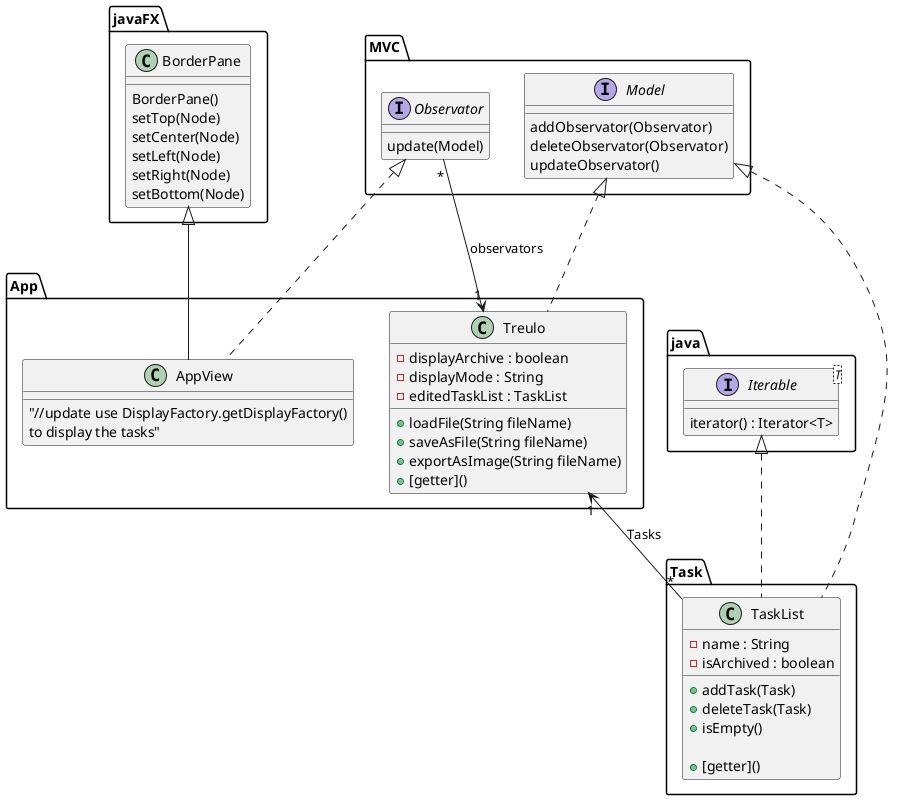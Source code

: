 @startuml

package javaFX {
  class BorderPane {
    BorderPane()
    setTop(Node)
    setCenter(Node)
    setLeft(Node)
    setRight(Node)
    setBottom(Node)
  }
}

package java {
  interface Iterable<T> {
    iterator() : Iterator<T>
  }
}

package MVC {
  interface Model {
    addObservator(Observator)
    deleteObservator(Observator)
    updateObservator()
  }

  interface Observator {
    update(Model)
  }
}

package Task {

  class TaskList implements java.Iterable, MVC.Model {
    -name : String
    -isArchived : boolean
    +addTask(Task)
    +deleteTask(Task)
    +isEmpty()

    +[getter]()
  }
}
package App {
  class Treulo implements MVC.Model{
    -displayArchive : boolean
    -displayMode : String
    -editedTaskList : TaskList
    +loadFile(String fileName)
    +saveAsFile(String fileName)
    +exportAsImage(String fileName)
    +[getter]()
  }

  Treulo "1" <-- "*" MVC.Observator : observators
  Treulo "1" <-- "*" Task.TaskList : Tasks

  class AppView extends javaFX.BorderPane implements MVC.Observator {
    "//update use DisplayFactory.getDisplayFactory()\nto display the tasks"
  }
}

@enduml